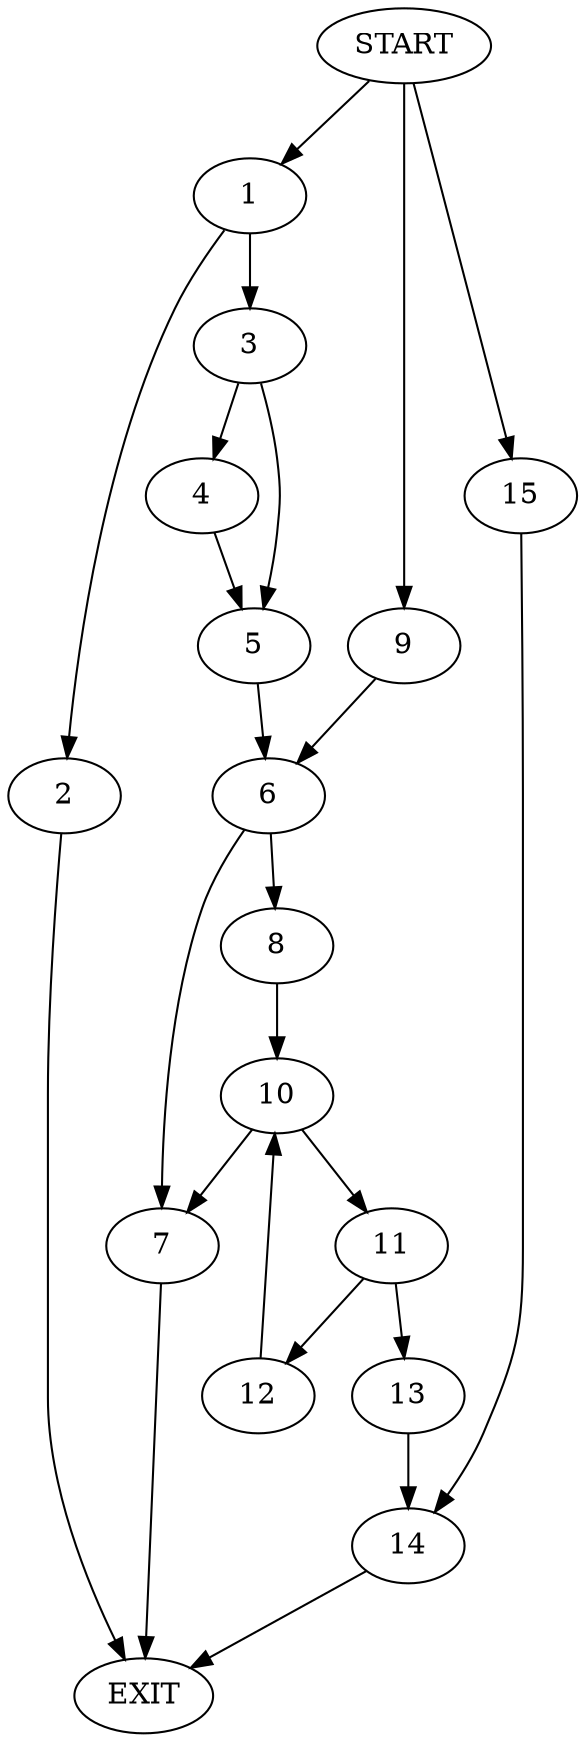 digraph {
0 [label="START"]
16 [label="EXIT"]
0 -> 1
1 -> 2
1 -> 3
2 -> 16
3 -> 4
3 -> 5
5 -> 6
4 -> 5
6 -> 7
6 -> 8
0 -> 9
9 -> 6
8 -> 10
7 -> 16
10 -> 7
10 -> 11
11 -> 12
11 -> 13
13 -> 14
12 -> 10
14 -> 16
0 -> 15
15 -> 14
}
